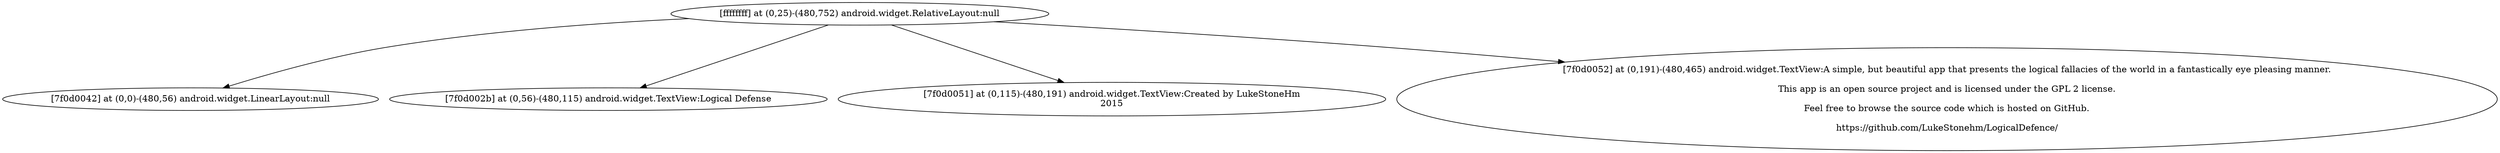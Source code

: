 strict digraph G {
  1 [ label="[ffffffff] at (0,25)-(480,752) android.widget.RelativeLayout:null" ];
  2 [ label="[7f0d0042] at (0,0)-(480,56) android.widget.LinearLayout:null" ];
  3 [ label="[7f0d002b] at (0,56)-(480,115) android.widget.TextView:Logical Defense" ];
  4 [ label="[7f0d0051] at (0,115)-(480,191) android.widget.TextView:Created by LukeStoneHm
2015" ];
  5 [ label="[7f0d0052] at (0,191)-(480,465) android.widget.TextView:A simple, but beautiful app that presents the logical fallacies of the world in a fantastically eye pleasing manner.

This app is an open source project and is licensed under the GPL 2 license.

Feel free to browse the source code which is hosted on GitHub.

https://github.com/LukeStonehm/LogicalDefence/" ];
  1 -> 2;
  1 -> 3;
  1 -> 4;
  1 -> 5;
}
